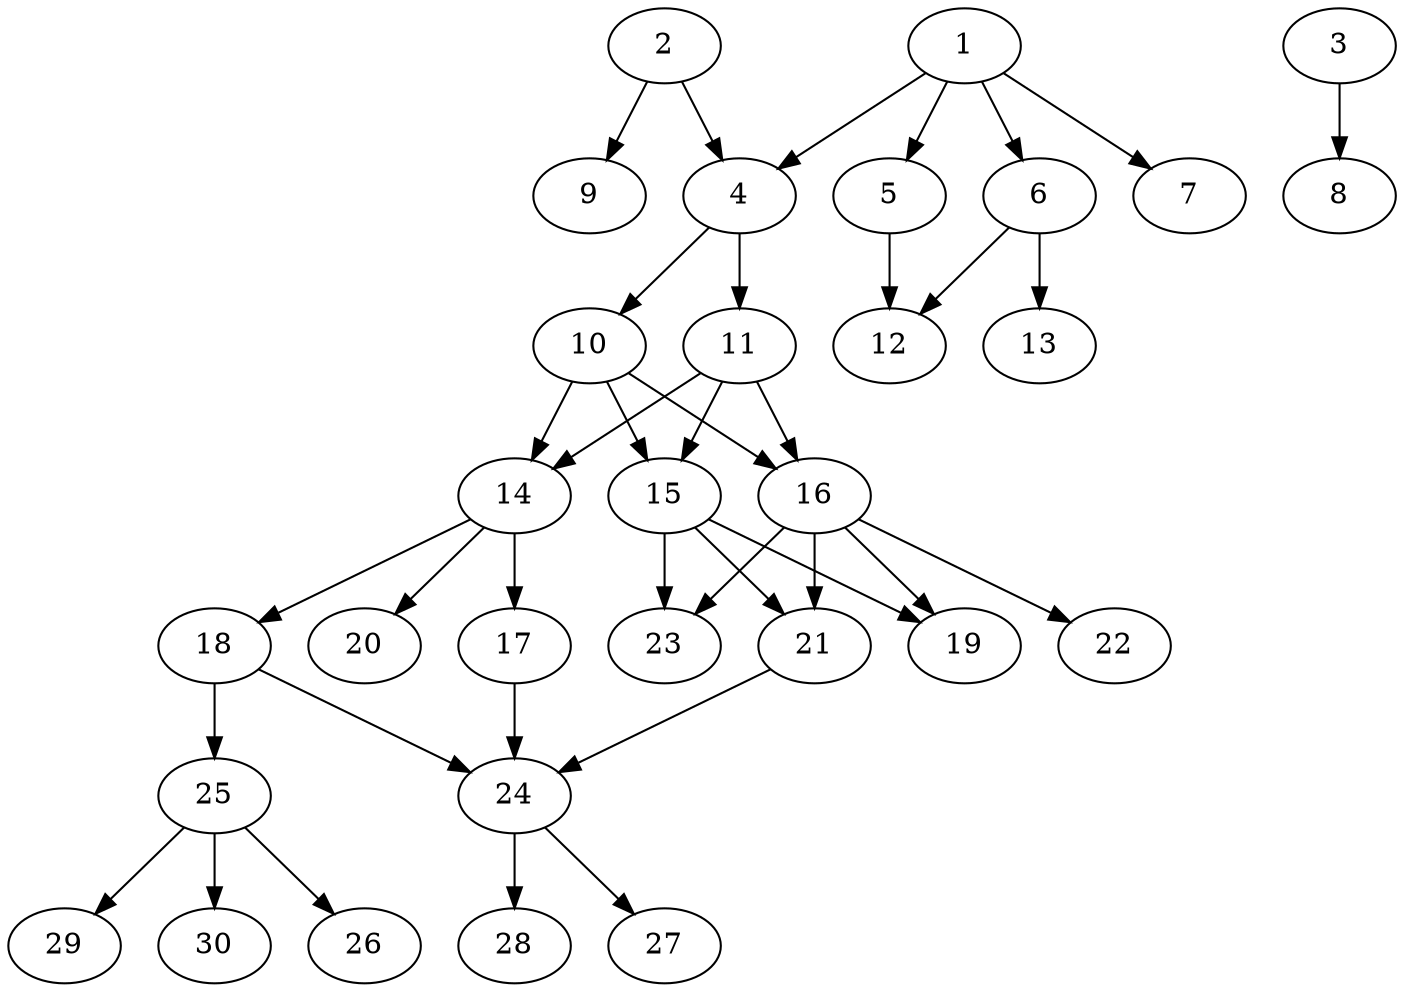 // DAG automatically generated by daggen at Fri Jul 29 10:40:32 2022
// daggen.exe --dot -n 30 --ccr 0.5 --fat 0.5 --regular 0.5 --density 0.5 -o data\30/random_30_74.gv 
digraph G {
  1 [compute_size="782757789696", trans_size="415211", result_size="54272", ram="35665328",alpha="0.05"]
  1 -> 4 [size ="54272"]
  1 -> 5 [size ="54272"]
  1 -> 6 [size ="54272"]
  1 -> 7 [size ="54272"]
  2 [compute_size="368293445632", trans_size="412813", result_size="9216", ram="16388048",alpha="0.09"]
  2 -> 4 [size ="9216"]
  2 -> 9 [size ="9216"]
  3 [compute_size="38905546752", trans_size="687105", result_size="54272", ram="2562896",alpha="0.16"]
  3 -> 8 [size ="54272"]
  4 [compute_size="1341284352", trans_size="12309", result_size="70656", ram="50274560",alpha="0.16"]
  4 -> 10 [size ="70656"]
  4 -> 11 [size ="70656"]
  5 [compute_size="368293445632", trans_size="337687", result_size="9216", ram="38781056",alpha="0.15"]
  5 -> 12 [size ="9216"]
  6 [compute_size="8390705152", trans_size="115440", result_size="91136", ram="12888992",alpha="0.01"]
  6 -> 12 [size ="91136"]
  6 -> 13 [size ="91136"]
  7 [compute_size="156166184596", trans_size="321319", result_size="0", ram="35134688",alpha="0.08"]
  8 [compute_size="7083622400", trans_size="640974", result_size="0", ram="2708624",alpha="0.08"]
  9 [compute_size="197873369088", trans_size="443663", result_size="0", ram="19518032",alpha="0.06"]
  10 [compute_size="68719476736", trans_size="483624", result_size="74752", ram="19415072",alpha="0.19"]
  10 -> 14 [size ="74752"]
  10 -> 15 [size ="74752"]
  10 -> 16 [size ="74752"]
  11 [compute_size="11791153152", trans_size="738895", result_size="54272", ram="10596944",alpha="0.14"]
  11 -> 14 [size ="54272"]
  11 -> 15 [size ="54272"]
  11 -> 16 [size ="54272"]
  12 [compute_size="2017026048", trans_size="741900", result_size="0", ram="9643376",alpha="0.17"]
  13 [compute_size="56130011136", trans_size="401880", result_size="0", ram="27319232",alpha="0.18"]
  14 [compute_size="982957590563", trans_size="606640", result_size="1024", ram="17457248",alpha="0.20"]
  14 -> 17 [size ="1024"]
  14 -> 18 [size ="1024"]
  14 -> 20 [size ="1024"]
  15 [compute_size="1073741824000", trans_size="855005", result_size="1024", ram="2827424",alpha="0.12"]
  15 -> 19 [size ="1024"]
  15 -> 21 [size ="1024"]
  15 -> 23 [size ="1024"]
  16 [compute_size="77359107958", trans_size="85485", result_size="29696", ram="45397424",alpha="0.07"]
  16 -> 19 [size ="29696"]
  16 -> 21 [size ="29696"]
  16 -> 22 [size ="29696"]
  16 -> 23 [size ="29696"]
  17 [compute_size="782757789696", trans_size="150766", result_size="54272", ram="52073984",alpha="0.15"]
  17 -> 24 [size ="54272"]
  18 [compute_size="4841799680", trans_size="167709", result_size="91136", ram="36463664",alpha="0.18"]
  18 -> 24 [size ="91136"]
  18 -> 25 [size ="91136"]
  19 [compute_size="138943939803", trans_size="1002189", result_size="0", ram="11249552",alpha="0.00"]
  20 [compute_size="3832547328", trans_size="985949", result_size="0", ram="50035376",alpha="0.01"]
  21 [compute_size="39178432512", trans_size="786400", result_size="54272", ram="47844704",alpha="0.18"]
  21 -> 24 [size ="54272"]
  22 [compute_size="1382113280", trans_size="102844", result_size="0", ram="4002752",alpha="0.18"]
  23 [compute_size="8589934592", trans_size="479468", result_size="0", ram="13749104",alpha="0.11"]
  24 [compute_size="1073741824000", trans_size="906986", result_size="1024", ram="42291200",alpha="0.03"]
  24 -> 27 [size ="1024"]
  24 -> 28 [size ="1024"]
  25 [compute_size="368293445632", trans_size="867473", result_size="9216", ram="14971952",alpha="0.19"]
  25 -> 26 [size ="9216"]
  25 -> 29 [size ="9216"]
  25 -> 30 [size ="9216"]
  26 [compute_size="608019448557", trans_size="771727", result_size="0", ram="17661584",alpha="0.07"]
  27 [compute_size="549755813888", trans_size="993590", result_size="0", ram="26083712",alpha="0.03"]
  28 [compute_size="134217728000", trans_size="388166", result_size="0", ram="31380608",alpha="0.01"]
  29 [compute_size="134217728000", trans_size="707693", result_size="0", ram="36788384",alpha="0.11"]
  30 [compute_size="28991029248", trans_size="783299", result_size="0", ram="563888",alpha="0.07"]
}
